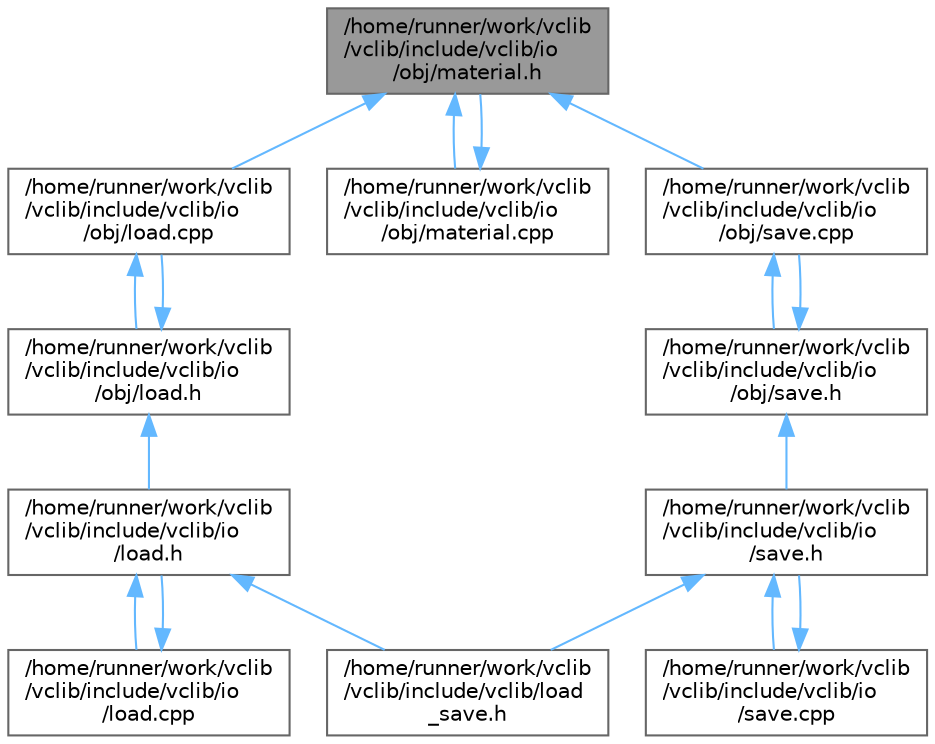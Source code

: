 digraph "/home/runner/work/vclib/vclib/include/vclib/io/obj/material.h"
{
 // LATEX_PDF_SIZE
  bgcolor="transparent";
  edge [fontname=Helvetica,fontsize=10,labelfontname=Helvetica,labelfontsize=10];
  node [fontname=Helvetica,fontsize=10,shape=box,height=0.2,width=0.4];
  Node1 [label="/home/runner/work/vclib\l/vclib/include/vclib/io\l/obj/material.h",height=0.2,width=0.4,color="gray40", fillcolor="grey60", style="filled", fontcolor="black",tooltip=" "];
  Node1 -> Node2 [dir="back",color="steelblue1",style="solid"];
  Node2 [label="/home/runner/work/vclib\l/vclib/include/vclib/io\l/obj/load.cpp",height=0.2,width=0.4,color="grey40", fillcolor="white", style="filled",URL="$obj_2load_8cpp.html",tooltip=" "];
  Node2 -> Node3 [dir="back",color="steelblue1",style="solid"];
  Node3 [label="/home/runner/work/vclib\l/vclib/include/vclib/io\l/obj/load.h",height=0.2,width=0.4,color="grey40", fillcolor="white", style="filled",URL="$obj_2load_8h.html",tooltip=" "];
  Node3 -> Node4 [dir="back",color="steelblue1",style="solid"];
  Node4 [label="/home/runner/work/vclib\l/vclib/include/vclib/io\l/load.h",height=0.2,width=0.4,color="grey40", fillcolor="white", style="filled",URL="$load_8h.html",tooltip=" "];
  Node4 -> Node5 [dir="back",color="steelblue1",style="solid"];
  Node5 [label="/home/runner/work/vclib\l/vclib/include/vclib/io\l/load.cpp",height=0.2,width=0.4,color="grey40", fillcolor="white", style="filled",URL="$load_8cpp.html",tooltip=" "];
  Node5 -> Node4 [dir="back",color="steelblue1",style="solid"];
  Node4 -> Node6 [dir="back",color="steelblue1",style="solid"];
  Node6 [label="/home/runner/work/vclib\l/vclib/include/vclib/load\l_save.h",height=0.2,width=0.4,color="grey40", fillcolor="white", style="filled",URL="$load__save_8h.html",tooltip=" "];
  Node3 -> Node2 [dir="back",color="steelblue1",style="solid"];
  Node1 -> Node7 [dir="back",color="steelblue1",style="solid"];
  Node7 [label="/home/runner/work/vclib\l/vclib/include/vclib/io\l/obj/material.cpp",height=0.2,width=0.4,color="grey40", fillcolor="white", style="filled",URL="$material_8cpp.html",tooltip=" "];
  Node7 -> Node1 [dir="back",color="steelblue1",style="solid"];
  Node1 -> Node8 [dir="back",color="steelblue1",style="solid"];
  Node8 [label="/home/runner/work/vclib\l/vclib/include/vclib/io\l/obj/save.cpp",height=0.2,width=0.4,color="grey40", fillcolor="white", style="filled",URL="$obj_2save_8cpp.html",tooltip=" "];
  Node8 -> Node9 [dir="back",color="steelblue1",style="solid"];
  Node9 [label="/home/runner/work/vclib\l/vclib/include/vclib/io\l/obj/save.h",height=0.2,width=0.4,color="grey40", fillcolor="white", style="filled",URL="$obj_2save_8h.html",tooltip=" "];
  Node9 -> Node8 [dir="back",color="steelblue1",style="solid"];
  Node9 -> Node10 [dir="back",color="steelblue1",style="solid"];
  Node10 [label="/home/runner/work/vclib\l/vclib/include/vclib/io\l/save.h",height=0.2,width=0.4,color="grey40", fillcolor="white", style="filled",URL="$save_8h.html",tooltip=" "];
  Node10 -> Node11 [dir="back",color="steelblue1",style="solid"];
  Node11 [label="/home/runner/work/vclib\l/vclib/include/vclib/io\l/save.cpp",height=0.2,width=0.4,color="grey40", fillcolor="white", style="filled",URL="$save_8cpp.html",tooltip=" "];
  Node11 -> Node10 [dir="back",color="steelblue1",style="solid"];
  Node10 -> Node6 [dir="back",color="steelblue1",style="solid"];
}
